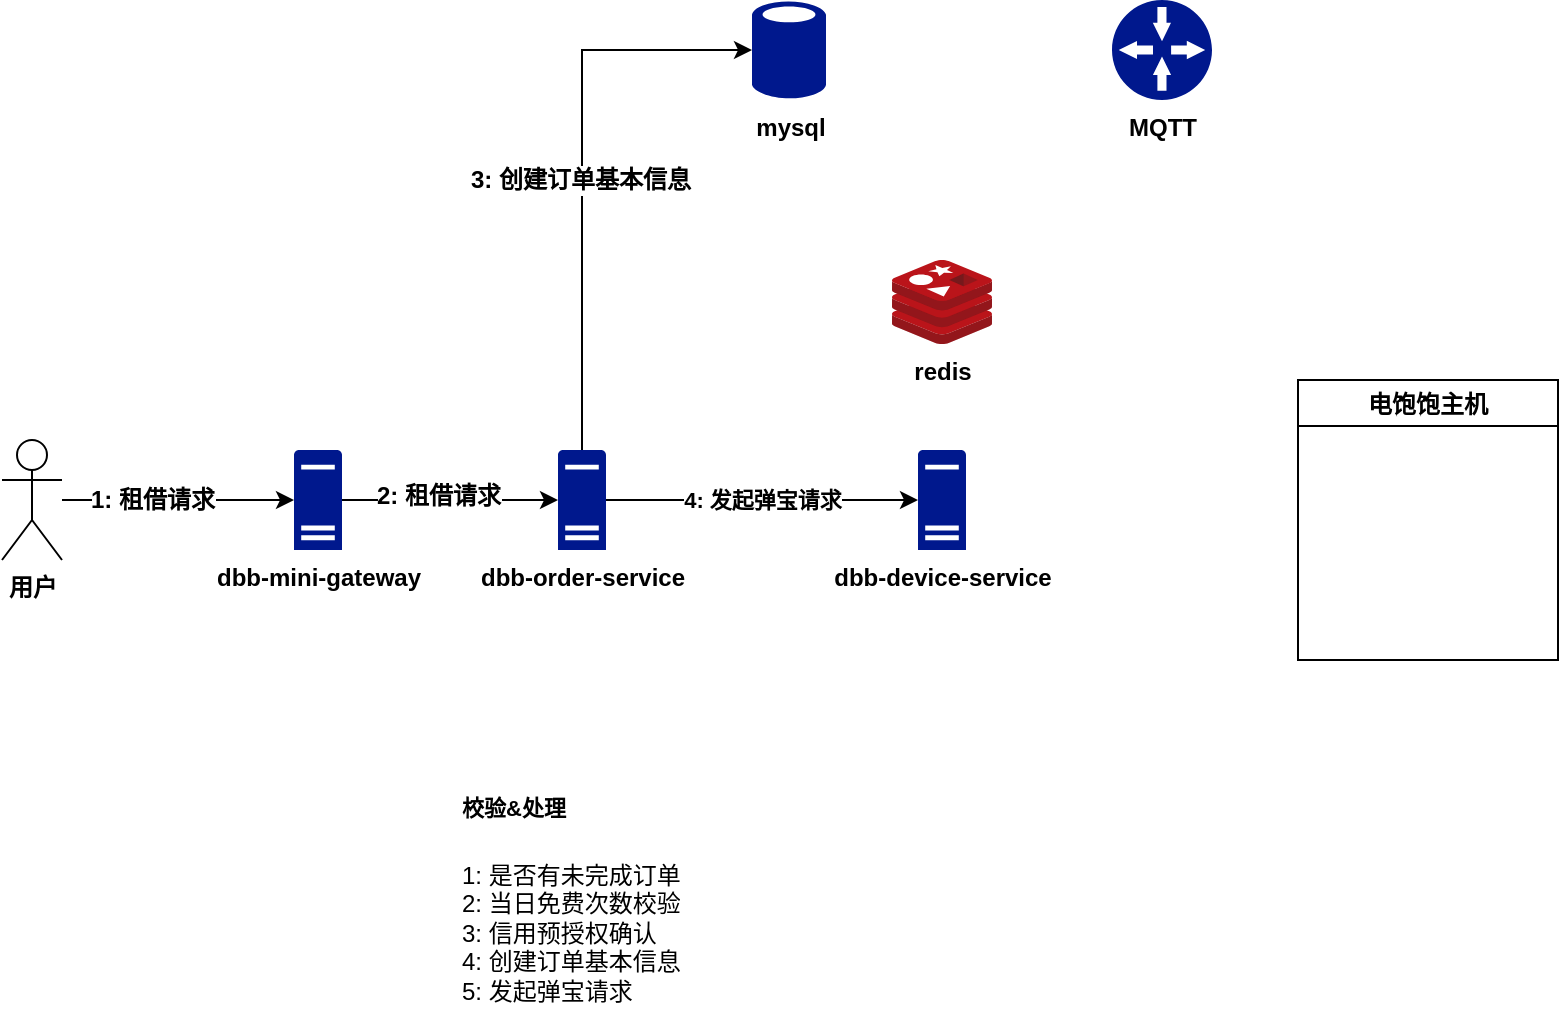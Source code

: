 <mxfile version="12.2.6" type="github" pages="1">
  <diagram id="E6mZis0rzN9z0cpXUbIy" name="第 1 页">
    <mxGraphModel dx="1426" dy="827" grid="1" gridSize="10" guides="1" tooltips="1" connect="1" arrows="1" fold="1" page="1" pageScale="1" pageWidth="3300" pageHeight="4681" math="0" shadow="0">
      <root>
        <mxCell id="0"/>
        <mxCell id="1" parent="0"/>
        <mxCell id="2chJvBkL3SxL0DrdK62e-25" value="&lt;h1&gt;&lt;span style=&quot;font-size: 11px&quot;&gt;校验&amp;amp;处理&lt;/span&gt;&lt;/h1&gt;&lt;span style=&quot;text-align: center&quot;&gt;1: 是否有未完成订单&lt;/span&gt;&lt;br style=&quot;text-align: center&quot;&gt;&lt;span style=&quot;text-align: center&quot;&gt;2: 当日免费次数校验&lt;/span&gt;&lt;br style=&quot;text-align: center&quot;&gt;&lt;span style=&quot;text-align: center&quot;&gt;3: 信用预授权确认&lt;/span&gt;&lt;br style=&quot;text-align: center&quot;&gt;&lt;span style=&quot;text-align: center&quot;&gt;4: 创建订单基本信息&lt;/span&gt;&lt;br style=&quot;text-align: center&quot;&gt;&lt;span style=&quot;text-align: center&quot;&gt;5: 发起弹宝请求&lt;/span&gt;&lt;p&gt;&lt;font size=&quot;3&quot;&gt;.&lt;/font&gt;&lt;/p&gt;" style="text;html=1;strokeColor=none;fillColor=none;spacing=5;spacingTop=-20;whiteSpace=wrap;overflow=hidden;rounded=0;shadow=1;" vertex="1" parent="1">
          <mxGeometry x="280" y="510" width="137" height="130" as="geometry"/>
        </mxCell>
        <mxCell id="2chJvBkL3SxL0DrdK62e-13" style="edgeStyle=orthogonalEdgeStyle;rounded=0;orthogonalLoop=1;jettySize=auto;html=1;entryX=0;entryY=0.5;entryDx=0;entryDy=0;entryPerimeter=0;fontStyle=1" edge="1" parent="1" source="1ESeGN69Pckd7pXNOVfS-1" target="2chJvBkL3SxL0DrdK62e-12">
          <mxGeometry relative="1" as="geometry"/>
        </mxCell>
        <mxCell id="2chJvBkL3SxL0DrdK62e-14" value="1: 租借请求" style="text;html=1;resizable=0;points=[];align=center;verticalAlign=middle;labelBackgroundColor=#ffffff;fontStyle=1" vertex="1" connectable="0" parent="2chJvBkL3SxL0DrdK62e-13">
          <mxGeometry x="-0.234" relative="1" as="geometry">
            <mxPoint as="offset"/>
          </mxGeometry>
        </mxCell>
        <mxCell id="1ESeGN69Pckd7pXNOVfS-1" value="&lt;b&gt;用户&lt;/b&gt;" style="shape=umlActor;verticalLabelPosition=bottom;labelBackgroundColor=#ffffff;verticalAlign=top;html=1;outlineConnect=0;" parent="1" vertex="1">
          <mxGeometry x="55" y="350" width="30" height="60" as="geometry"/>
        </mxCell>
        <mxCell id="1ESeGN69Pckd7pXNOVfS-6" value="电饱饱主机" style="swimlane;" parent="1" vertex="1">
          <mxGeometry x="703" y="320" width="130" height="140" as="geometry"/>
        </mxCell>
        <mxCell id="2chJvBkL3SxL0DrdK62e-6" value="MQTT" style="aspect=fixed;pointerEvents=1;shadow=0;dashed=0;html=1;strokeColor=none;labelPosition=center;verticalLabelPosition=bottom;verticalAlign=top;align=center;fillColor=#00188D;shape=mxgraph.mscae.enterprise.gateway;fontStyle=1" vertex="1" parent="1">
          <mxGeometry x="610" y="130" width="50" height="50" as="geometry"/>
        </mxCell>
        <mxCell id="2chJvBkL3SxL0DrdK62e-28" style="edgeStyle=orthogonalEdgeStyle;rounded=0;orthogonalLoop=1;jettySize=auto;html=1;entryX=0;entryY=0.5;entryDx=0;entryDy=0;entryPerimeter=0;" edge="1" parent="1" source="2chJvBkL3SxL0DrdK62e-7" target="2chJvBkL3SxL0DrdK62e-15">
          <mxGeometry relative="1" as="geometry">
            <Array as="points">
              <mxPoint x="345" y="155"/>
            </Array>
          </mxGeometry>
        </mxCell>
        <mxCell id="2chJvBkL3SxL0DrdK62e-29" value="&lt;b&gt;3: 创建订单基本信息&lt;/b&gt;" style="text;html=1;resizable=0;points=[];align=center;verticalAlign=middle;labelBackgroundColor=#ffffff;" vertex="1" connectable="0" parent="2chJvBkL3SxL0DrdK62e-28">
          <mxGeometry x="-0.053" y="1" relative="1" as="geometry">
            <mxPoint as="offset"/>
          </mxGeometry>
        </mxCell>
        <mxCell id="2chJvBkL3SxL0DrdK62e-30" value="&lt;b&gt;4: 发起弹宝请求&lt;br&gt;&lt;/b&gt;" style="edgeStyle=orthogonalEdgeStyle;rounded=0;orthogonalLoop=1;jettySize=auto;html=1;entryX=0;entryY=0.5;entryDx=0;entryDy=0;entryPerimeter=0;" edge="1" parent="1" source="2chJvBkL3SxL0DrdK62e-7" target="2chJvBkL3SxL0DrdK62e-8">
          <mxGeometry relative="1" as="geometry"/>
        </mxCell>
        <mxCell id="2chJvBkL3SxL0DrdK62e-7" value="dbb-order-service" style="aspect=fixed;pointerEvents=1;shadow=0;dashed=0;html=1;strokeColor=none;labelPosition=center;verticalLabelPosition=bottom;verticalAlign=top;align=center;fillColor=#00188D;shape=mxgraph.mscae.enterprise.server_generic;fontStyle=1" vertex="1" parent="1">
          <mxGeometry x="333" y="355" width="24" height="50" as="geometry"/>
        </mxCell>
        <mxCell id="2chJvBkL3SxL0DrdK62e-8" value="dbb-device-service" style="aspect=fixed;pointerEvents=1;shadow=0;dashed=0;html=1;strokeColor=none;labelPosition=center;verticalLabelPosition=bottom;verticalAlign=top;align=center;fillColor=#00188D;shape=mxgraph.mscae.enterprise.server_generic;fontStyle=1" vertex="1" parent="1">
          <mxGeometry x="513" y="355" width="24" height="50" as="geometry"/>
        </mxCell>
        <mxCell id="2chJvBkL3SxL0DrdK62e-18" style="edgeStyle=orthogonalEdgeStyle;rounded=0;orthogonalLoop=1;jettySize=auto;html=1;entryX=0;entryY=0.5;entryDx=0;entryDy=0;entryPerimeter=0;" edge="1" parent="1" source="2chJvBkL3SxL0DrdK62e-12" target="2chJvBkL3SxL0DrdK62e-7">
          <mxGeometry relative="1" as="geometry"/>
        </mxCell>
        <mxCell id="2chJvBkL3SxL0DrdK62e-20" value="2: 租借请求" style="text;html=1;resizable=0;points=[];align=center;verticalAlign=middle;labelBackgroundColor=#ffffff;fontStyle=1" vertex="1" connectable="0" parent="2chJvBkL3SxL0DrdK62e-18">
          <mxGeometry x="-0.222" y="2" relative="1" as="geometry">
            <mxPoint x="6" as="offset"/>
          </mxGeometry>
        </mxCell>
        <mxCell id="2chJvBkL3SxL0DrdK62e-12" value="dbb-mini-gateway" style="aspect=fixed;pointerEvents=1;shadow=0;dashed=0;html=1;strokeColor=none;labelPosition=center;verticalLabelPosition=bottom;verticalAlign=top;align=center;fillColor=#00188D;shape=mxgraph.mscae.enterprise.server_generic;fontStyle=1" vertex="1" parent="1">
          <mxGeometry x="201" y="355" width="24" height="50" as="geometry"/>
        </mxCell>
        <mxCell id="2chJvBkL3SxL0DrdK62e-15" value="mysql" style="aspect=fixed;pointerEvents=1;shadow=0;dashed=0;html=1;strokeColor=none;labelPosition=center;verticalLabelPosition=bottom;verticalAlign=top;align=center;fillColor=#00188D;shape=mxgraph.mscae.enterprise.database_generic;fontStyle=1" vertex="1" parent="1">
          <mxGeometry x="430" y="130" width="37" height="50" as="geometry"/>
        </mxCell>
        <mxCell id="2chJvBkL3SxL0DrdK62e-16" value="redis" style="aspect=fixed;html=1;points=[];align=center;image;fontSize=12;image=img/lib/mscae/Cache_Redis_Product.svg;fontStyle=1" vertex="1" parent="1">
          <mxGeometry x="500" y="260" width="50" height="42" as="geometry"/>
        </mxCell>
      </root>
    </mxGraphModel>
  </diagram>
</mxfile>
